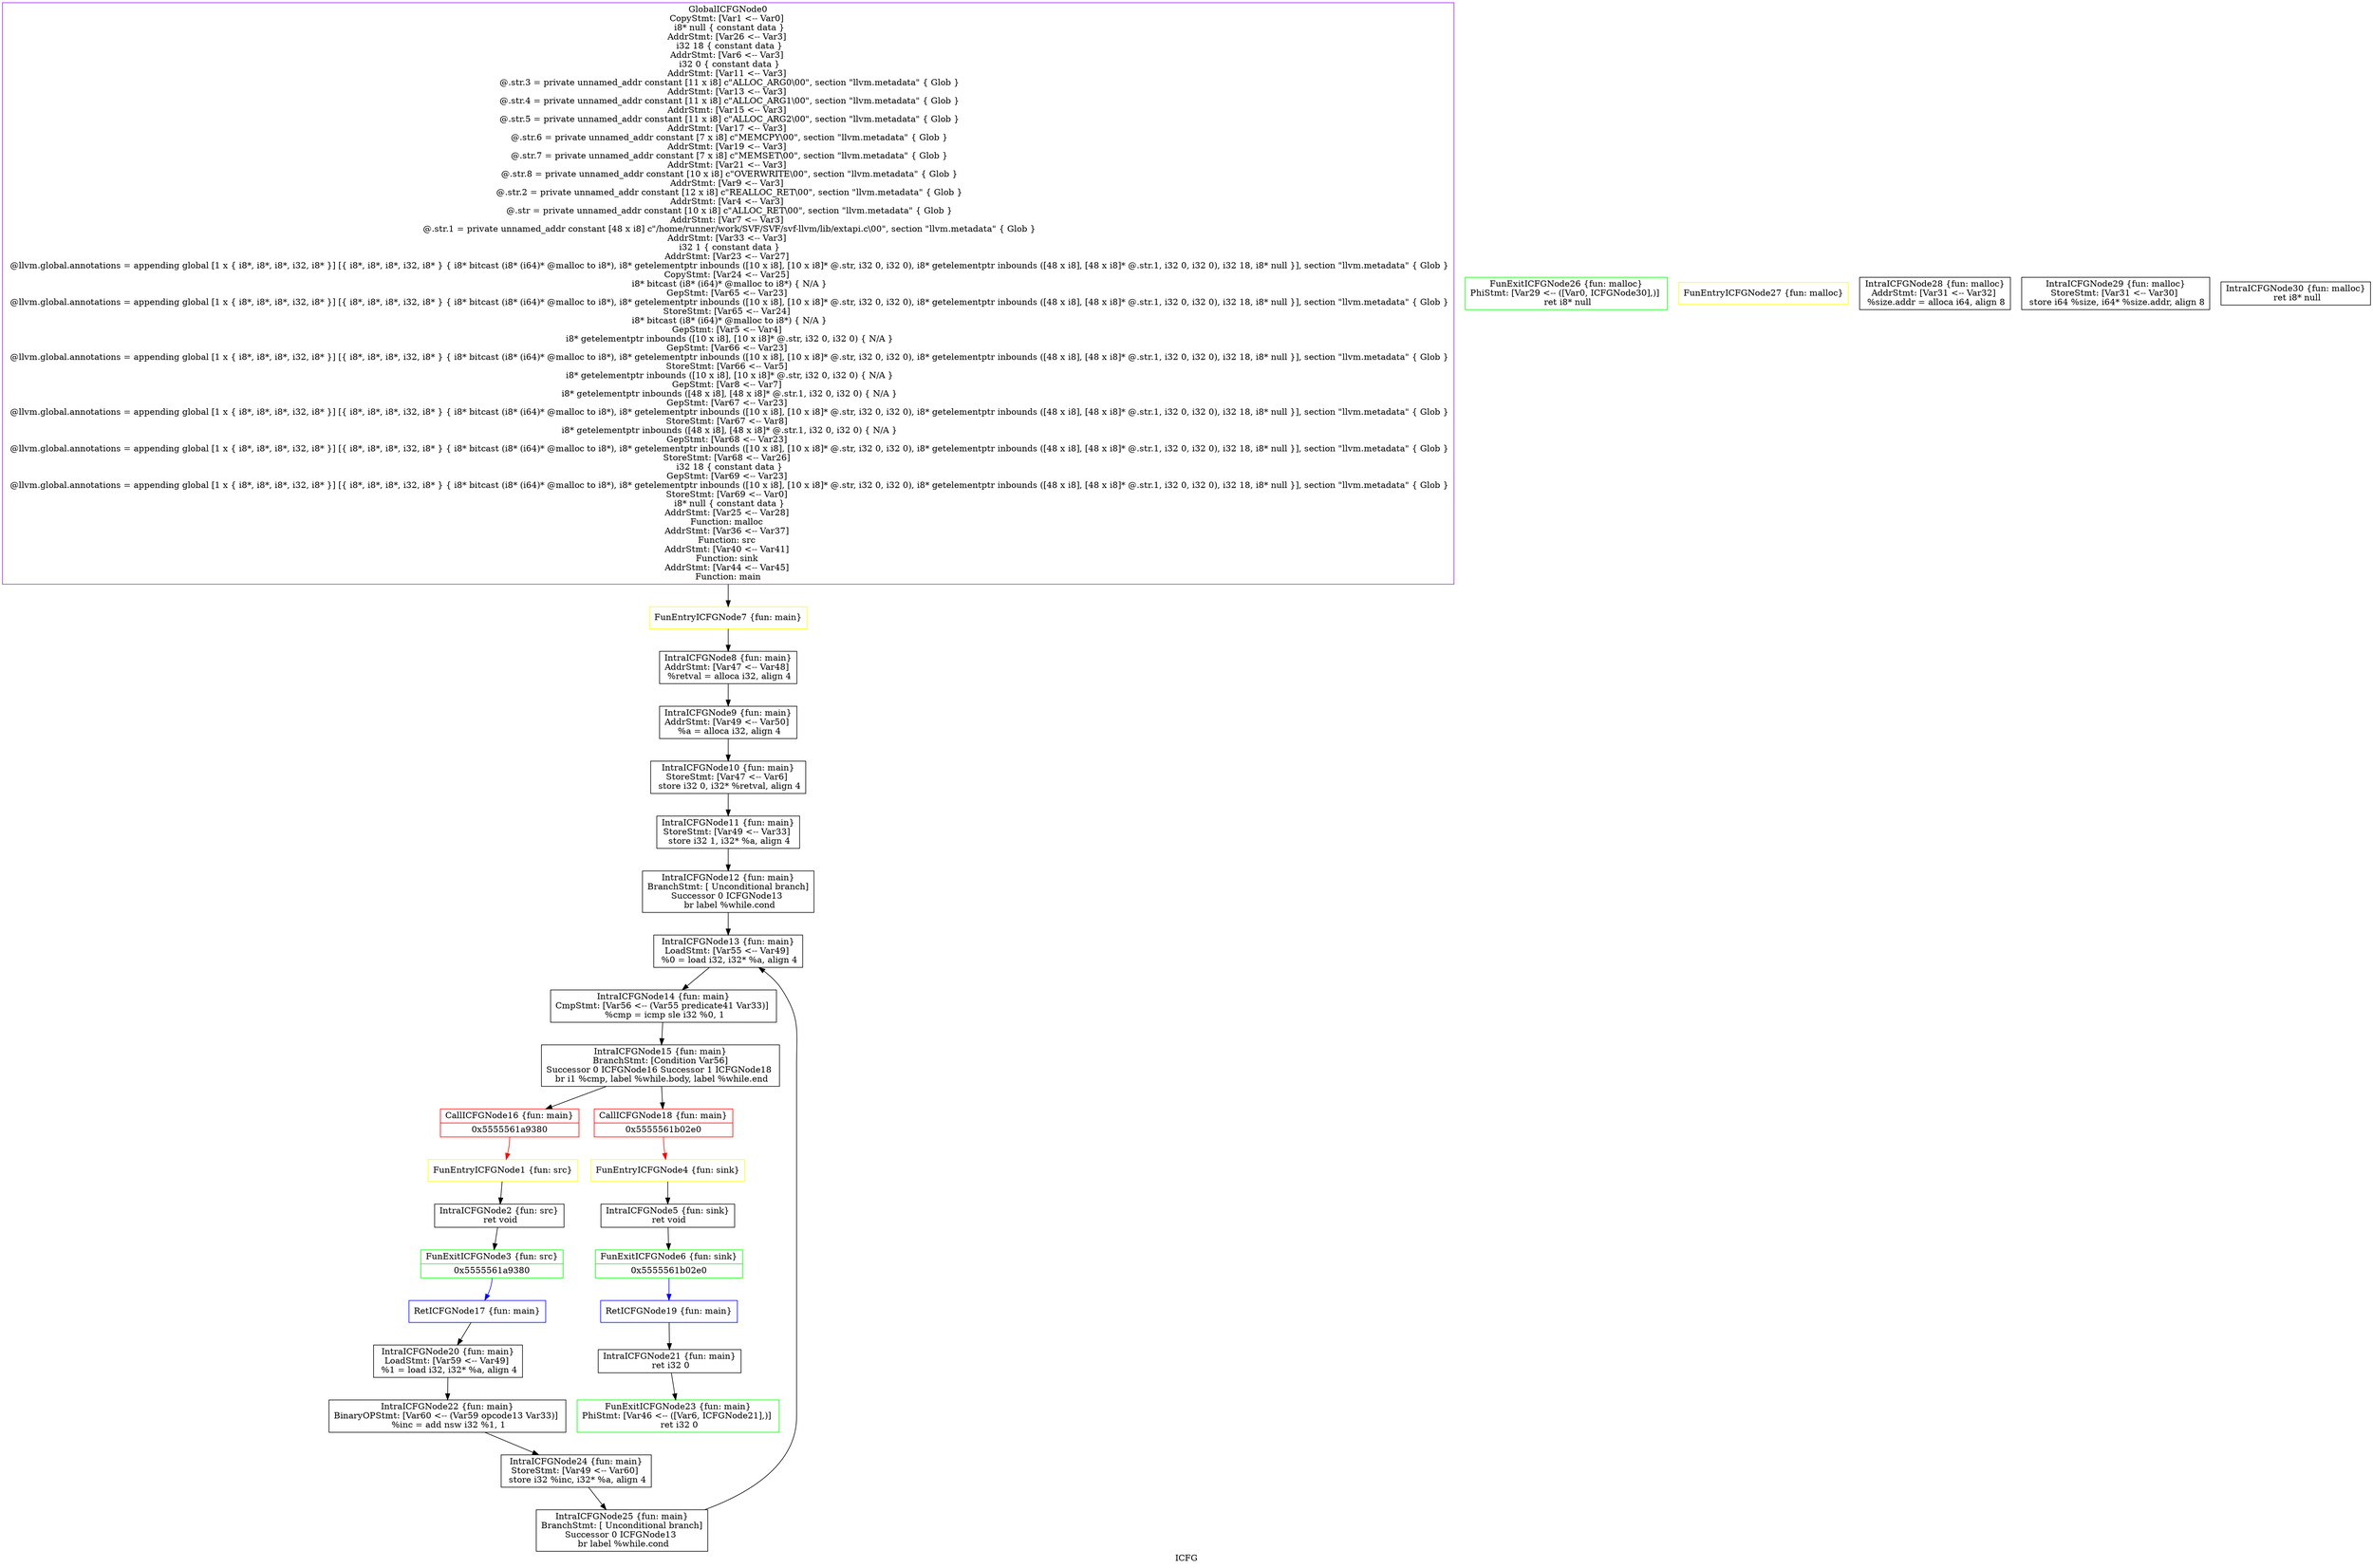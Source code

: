 digraph "ICFG" {
	label="ICFG";

	Node0x5555561a7fb0 [shape=record,color=purple,label="{GlobalICFGNode0\nCopyStmt: [Var1 \<-- Var0]  \n i8* null \{ constant data \}\nAddrStmt: [Var26 \<-- Var3]  \n i32 18 \{ constant data \}\nAddrStmt: [Var6 \<-- Var3]  \n i32 0 \{ constant data \}\nAddrStmt: [Var11 \<-- Var3]  \n @.str.3 = private unnamed_addr constant [11 x i8] c\"ALLOC_ARG0\\00\", section \"llvm.metadata\" \{ Glob  \}\nAddrStmt: [Var13 \<-- Var3]  \n @.str.4 = private unnamed_addr constant [11 x i8] c\"ALLOC_ARG1\\00\", section \"llvm.metadata\" \{ Glob  \}\nAddrStmt: [Var15 \<-- Var3]  \n @.str.5 = private unnamed_addr constant [11 x i8] c\"ALLOC_ARG2\\00\", section \"llvm.metadata\" \{ Glob  \}\nAddrStmt: [Var17 \<-- Var3]  \n @.str.6 = private unnamed_addr constant [7 x i8] c\"MEMCPY\\00\", section \"llvm.metadata\" \{ Glob  \}\nAddrStmt: [Var19 \<-- Var3]  \n @.str.7 = private unnamed_addr constant [7 x i8] c\"MEMSET\\00\", section \"llvm.metadata\" \{ Glob  \}\nAddrStmt: [Var21 \<-- Var3]  \n @.str.8 = private unnamed_addr constant [10 x i8] c\"OVERWRITE\\00\", section \"llvm.metadata\" \{ Glob  \}\nAddrStmt: [Var9 \<-- Var3]  \n @.str.2 = private unnamed_addr constant [12 x i8] c\"REALLOC_RET\\00\", section \"llvm.metadata\" \{ Glob  \}\nAddrStmt: [Var4 \<-- Var3]  \n @.str = private unnamed_addr constant [10 x i8] c\"ALLOC_RET\\00\", section \"llvm.metadata\" \{ Glob  \}\nAddrStmt: [Var7 \<-- Var3]  \n @.str.1 = private unnamed_addr constant [48 x i8] c\"/home/runner/work/SVF/SVF/svf-llvm/lib/extapi.c\\00\", section \"llvm.metadata\" \{ Glob  \}\nAddrStmt: [Var33 \<-- Var3]  \n i32 1 \{ constant data \}\nAddrStmt: [Var23 \<-- Var27]  \n @llvm.global.annotations = appending global [1 x \{ i8*, i8*, i8*, i32, i8* \}] [\{ i8*, i8*, i8*, i32, i8* \} \{ i8* bitcast (i8* (i64)* @malloc to i8*), i8* getelementptr inbounds ([10 x i8], [10 x i8]* @.str, i32 0, i32 0), i8* getelementptr inbounds ([48 x i8], [48 x i8]* @.str.1, i32 0, i32 0), i32 18, i8* null \}], section \"llvm.metadata\" \{ Glob  \}\nCopyStmt: [Var24 \<-- Var25]  \n i8* bitcast (i8* (i64)* @malloc to i8*) \{ N/A \}\nGepStmt: [Var65 \<-- Var23]  \n @llvm.global.annotations = appending global [1 x \{ i8*, i8*, i8*, i32, i8* \}] [\{ i8*, i8*, i8*, i32, i8* \} \{ i8* bitcast (i8* (i64)* @malloc to i8*), i8* getelementptr inbounds ([10 x i8], [10 x i8]* @.str, i32 0, i32 0), i8* getelementptr inbounds ([48 x i8], [48 x i8]* @.str.1, i32 0, i32 0), i32 18, i8* null \}], section \"llvm.metadata\" \{ Glob  \}\nStoreStmt: [Var65 \<-- Var24]  \n i8* bitcast (i8* (i64)* @malloc to i8*) \{ N/A \}\nGepStmt: [Var5 \<-- Var4]  \n i8* getelementptr inbounds ([10 x i8], [10 x i8]* @.str, i32 0, i32 0) \{ N/A \}\nGepStmt: [Var66 \<-- Var23]  \n @llvm.global.annotations = appending global [1 x \{ i8*, i8*, i8*, i32, i8* \}] [\{ i8*, i8*, i8*, i32, i8* \} \{ i8* bitcast (i8* (i64)* @malloc to i8*), i8* getelementptr inbounds ([10 x i8], [10 x i8]* @.str, i32 0, i32 0), i8* getelementptr inbounds ([48 x i8], [48 x i8]* @.str.1, i32 0, i32 0), i32 18, i8* null \}], section \"llvm.metadata\" \{ Glob  \}\nStoreStmt: [Var66 \<-- Var5]  \n i8* getelementptr inbounds ([10 x i8], [10 x i8]* @.str, i32 0, i32 0) \{ N/A \}\nGepStmt: [Var8 \<-- Var7]  \n i8* getelementptr inbounds ([48 x i8], [48 x i8]* @.str.1, i32 0, i32 0) \{ N/A \}\nGepStmt: [Var67 \<-- Var23]  \n @llvm.global.annotations = appending global [1 x \{ i8*, i8*, i8*, i32, i8* \}] [\{ i8*, i8*, i8*, i32, i8* \} \{ i8* bitcast (i8* (i64)* @malloc to i8*), i8* getelementptr inbounds ([10 x i8], [10 x i8]* @.str, i32 0, i32 0), i8* getelementptr inbounds ([48 x i8], [48 x i8]* @.str.1, i32 0, i32 0), i32 18, i8* null \}], section \"llvm.metadata\" \{ Glob  \}\nStoreStmt: [Var67 \<-- Var8]  \n i8* getelementptr inbounds ([48 x i8], [48 x i8]* @.str.1, i32 0, i32 0) \{ N/A \}\nGepStmt: [Var68 \<-- Var23]  \n @llvm.global.annotations = appending global [1 x \{ i8*, i8*, i8*, i32, i8* \}] [\{ i8*, i8*, i8*, i32, i8* \} \{ i8* bitcast (i8* (i64)* @malloc to i8*), i8* getelementptr inbounds ([10 x i8], [10 x i8]* @.str, i32 0, i32 0), i8* getelementptr inbounds ([48 x i8], [48 x i8]* @.str.1, i32 0, i32 0), i32 18, i8* null \}], section \"llvm.metadata\" \{ Glob  \}\nStoreStmt: [Var68 \<-- Var26]  \n i32 18 \{ constant data \}\nGepStmt: [Var69 \<-- Var23]  \n @llvm.global.annotations = appending global [1 x \{ i8*, i8*, i8*, i32, i8* \}] [\{ i8*, i8*, i8*, i32, i8* \} \{ i8* bitcast (i8* (i64)* @malloc to i8*), i8* getelementptr inbounds ([10 x i8], [10 x i8]* @.str, i32 0, i32 0), i8* getelementptr inbounds ([48 x i8], [48 x i8]* @.str.1, i32 0, i32 0), i32 18, i8* null \}], section \"llvm.metadata\" \{ Glob  \}\nStoreStmt: [Var69 \<-- Var0]  \n i8* null \{ constant data \}\nAddrStmt: [Var25 \<-- Var28]  \nFunction: malloc \nAddrStmt: [Var36 \<-- Var37]  \nFunction: src \nAddrStmt: [Var40 \<-- Var41]  \nFunction: sink \nAddrStmt: [Var44 \<-- Var45]  \nFunction: main }"];
	Node0x5555561a7fb0 -> Node0x555556187ff0[style=solid];
	Node0x5555561b8d10 [shape=record,color=yellow,label="{FunEntryICFGNode1 \{fun: src\}}"];
	Node0x5555561b8d10 -> Node0x5555561ea980[style=solid];
	Node0x5555561ea980 [shape=record,color=black,label="{IntraICFGNode2 \{fun: src\}\n   ret void }"];
	Node0x5555561ea980 -> Node0x5555561e7c20[style=solid];
	Node0x5555561e7c20 [shape=record,color=green,label="{FunExitICFGNode3 \{fun: src\}|{<s0>0x5555561a9380}}"];
	Node0x5555561e7c20:s0 -> Node0x555556189b30[style=solid,color=blue];
	Node0x5555561b3a80 [shape=record,color=yellow,label="{FunEntryICFGNode4 \{fun: sink\}}"];
	Node0x5555561b3a80 -> Node0x5555561a02f0[style=solid];
	Node0x5555561a02f0 [shape=record,color=black,label="{IntraICFGNode5 \{fun: sink\}\n   ret void }"];
	Node0x5555561a02f0 -> Node0x5555561ecb20[style=solid];
	Node0x5555561ecb20 [shape=record,color=green,label="{FunExitICFGNode6 \{fun: sink\}|{<s0>0x5555561b02e0}}"];
	Node0x5555561ecb20:s0 -> Node0x555556183fd0[style=solid,color=blue];
	Node0x555556187ff0 [shape=record,color=yellow,label="{FunEntryICFGNode7 \{fun: main\}}"];
	Node0x555556187ff0 -> Node0x5555561edf40[style=solid];
	Node0x5555561edf40 [shape=record,color=black,label="{IntraICFGNode8 \{fun: main\}\nAddrStmt: [Var47 \<-- Var48]  \n   %retval = alloca i32, align 4 }"];
	Node0x5555561edf40 -> Node0x5555561f0530[style=solid];
	Node0x5555561f0530 [shape=record,color=black,label="{IntraICFGNode9 \{fun: main\}\nAddrStmt: [Var49 \<-- Var50]  \n   %a = alloca i32, align 4 }"];
	Node0x5555561f0530 -> Node0x5555561f1460[style=solid];
	Node0x5555561f1460 [shape=record,color=black,label="{IntraICFGNode10 \{fun: main\}\nStoreStmt: [Var47 \<-- Var6]  \n   store i32 0, i32* %retval, align 4 }"];
	Node0x5555561f1460 -> Node0x5555561f2210[style=solid];
	Node0x5555561f2210 [shape=record,color=black,label="{IntraICFGNode11 \{fun: main\}\nStoreStmt: [Var49 \<-- Var33]  \n   store i32 1, i32* %a, align 4 }"];
	Node0x5555561f2210 -> Node0x5555561f2830[style=solid];
	Node0x5555561f2830 [shape=record,color=black,label="{IntraICFGNode12 \{fun: main\}\nBranchStmt: [ Unconditional branch]\nSuccessor 0 ICFGNode13   \n   br label %while.cond }"];
	Node0x5555561f2830 -> Node0x5555561f2e80[style=solid];
	Node0x5555561f2e80 [shape=record,color=black,label="{IntraICFGNode13 \{fun: main\}\nLoadStmt: [Var55 \<-- Var49]  \n   %0 = load i32, i32* %a, align 4 }"];
	Node0x5555561f2e80 -> Node0x5555561f66a0[style=solid];
	Node0x5555561f66a0 [shape=record,color=black,label="{IntraICFGNode14 \{fun: main\}\nCmpStmt: [Var56 \<-- (Var55 predicate41 Var33)]  \n   %cmp = icmp sle i32 %0, 1 }"];
	Node0x5555561f66a0 -> Node0x5555561f7290[style=solid];
	Node0x5555561f7290 [shape=record,color=black,label="{IntraICFGNode15 \{fun: main\}\nBranchStmt: [Condition Var56]\nSuccessor 0 ICFGNode16   Successor 1 ICFGNode18   \n   br i1 %cmp, label %while.body, label %while.end }"];
	Node0x5555561f7290 -> Node0x5555561efc70[style=solid];
	Node0x5555561f7290 -> Node0x5555561eeaa0[style=solid];
	Node0x5555561efc70 [shape=record,color=red,label="{CallICFGNode16 \{fun: main\}|{<s0>0x5555561a9380}}"];
	Node0x5555561efc70:s0 -> Node0x5555561b8d10[style=solid,color=red];
	Node0x555556189b30 [shape=record,color=blue,label="{RetICFGNode17 \{fun: main\}}"];
	Node0x555556189b30 -> Node0x5555561f7d80[style=solid];
	Node0x5555561eeaa0 [shape=record,color=red,label="{CallICFGNode18 \{fun: main\}|{<s0>0x5555561b02e0}}"];
	Node0x5555561eeaa0:s0 -> Node0x5555561b3a80[style=solid,color=red];
	Node0x555556183fd0 [shape=record,color=blue,label="{RetICFGNode19 \{fun: main\}}"];
	Node0x555556183fd0 -> Node0x5555561f90e0[style=solid];
	Node0x5555561f7d80 [shape=record,color=black,label="{IntraICFGNode20 \{fun: main\}\nLoadStmt: [Var59 \<-- Var49]  \n   %1 = load i32, i32* %a, align 4 }"];
	Node0x5555561f7d80 -> Node0x555556186bb0[style=solid];
	Node0x5555561f90e0 [shape=record,color=black,label="{IntraICFGNode21 \{fun: main\}\n   ret i32 0 }"];
	Node0x5555561f90e0 -> Node0x5555561f8ec0[style=solid];
	Node0x555556186bb0 [shape=record,color=black,label="{IntraICFGNode22 \{fun: main\}\nBinaryOPStmt: [Var60 \<-- (Var59 opcode13 Var33)]  \n   %inc = add nsw i32 %1, 1 }"];
	Node0x555556186bb0 -> Node0x5555561a7a70[style=solid];
	Node0x5555561f8ec0 [shape=record,color=green,label="{FunExitICFGNode23 \{fun: main\}\nPhiStmt: [Var46 \<-- ([Var6, ICFGNode21],)]  \n   ret i32 0 }"];
	Node0x5555561a7a70 [shape=record,color=black,label="{IntraICFGNode24 \{fun: main\}\nStoreStmt: [Var49 \<-- Var60]  \n   store i32 %inc, i32* %a, align 4 }"];
	Node0x5555561a7a70 -> Node0x5555561f3280[style=solid];
	Node0x5555561f3280 [shape=record,color=black,label="{IntraICFGNode25 \{fun: main\}\nBranchStmt: [ Unconditional branch]\nSuccessor 0 ICFGNode13   \n   br label %while.cond }"];
	Node0x5555561f3280 -> Node0x5555561f2e80[style=solid];
	Node0x5555561947d0 [shape=record,color=green,label="{FunExitICFGNode26 \{fun: malloc\}\nPhiStmt: [Var29 \<-- ([Var0, ICFGNode30],)]  \n   ret i8* null }"];
	Node0x55555617b5c0 [shape=record,color=yellow,label="{FunEntryICFGNode27 \{fun: malloc\}}"];
	Node0x555556192d80 [shape=record,color=black,label="{IntraICFGNode28 \{fun: malloc\}\nAddrStmt: [Var31 \<-- Var32]  \n   %size.addr = alloca i64, align 8 }"];
	Node0x555556192fd0 [shape=record,color=black,label="{IntraICFGNode29 \{fun: malloc\}\nStoreStmt: [Var31 \<-- Var30]  \n   store i64 %size, i64* %size.addr, align 8 }"];
	Node0x555556199930 [shape=record,color=black,label="{IntraICFGNode30 \{fun: malloc\}\n   ret i8* null }"];
}
